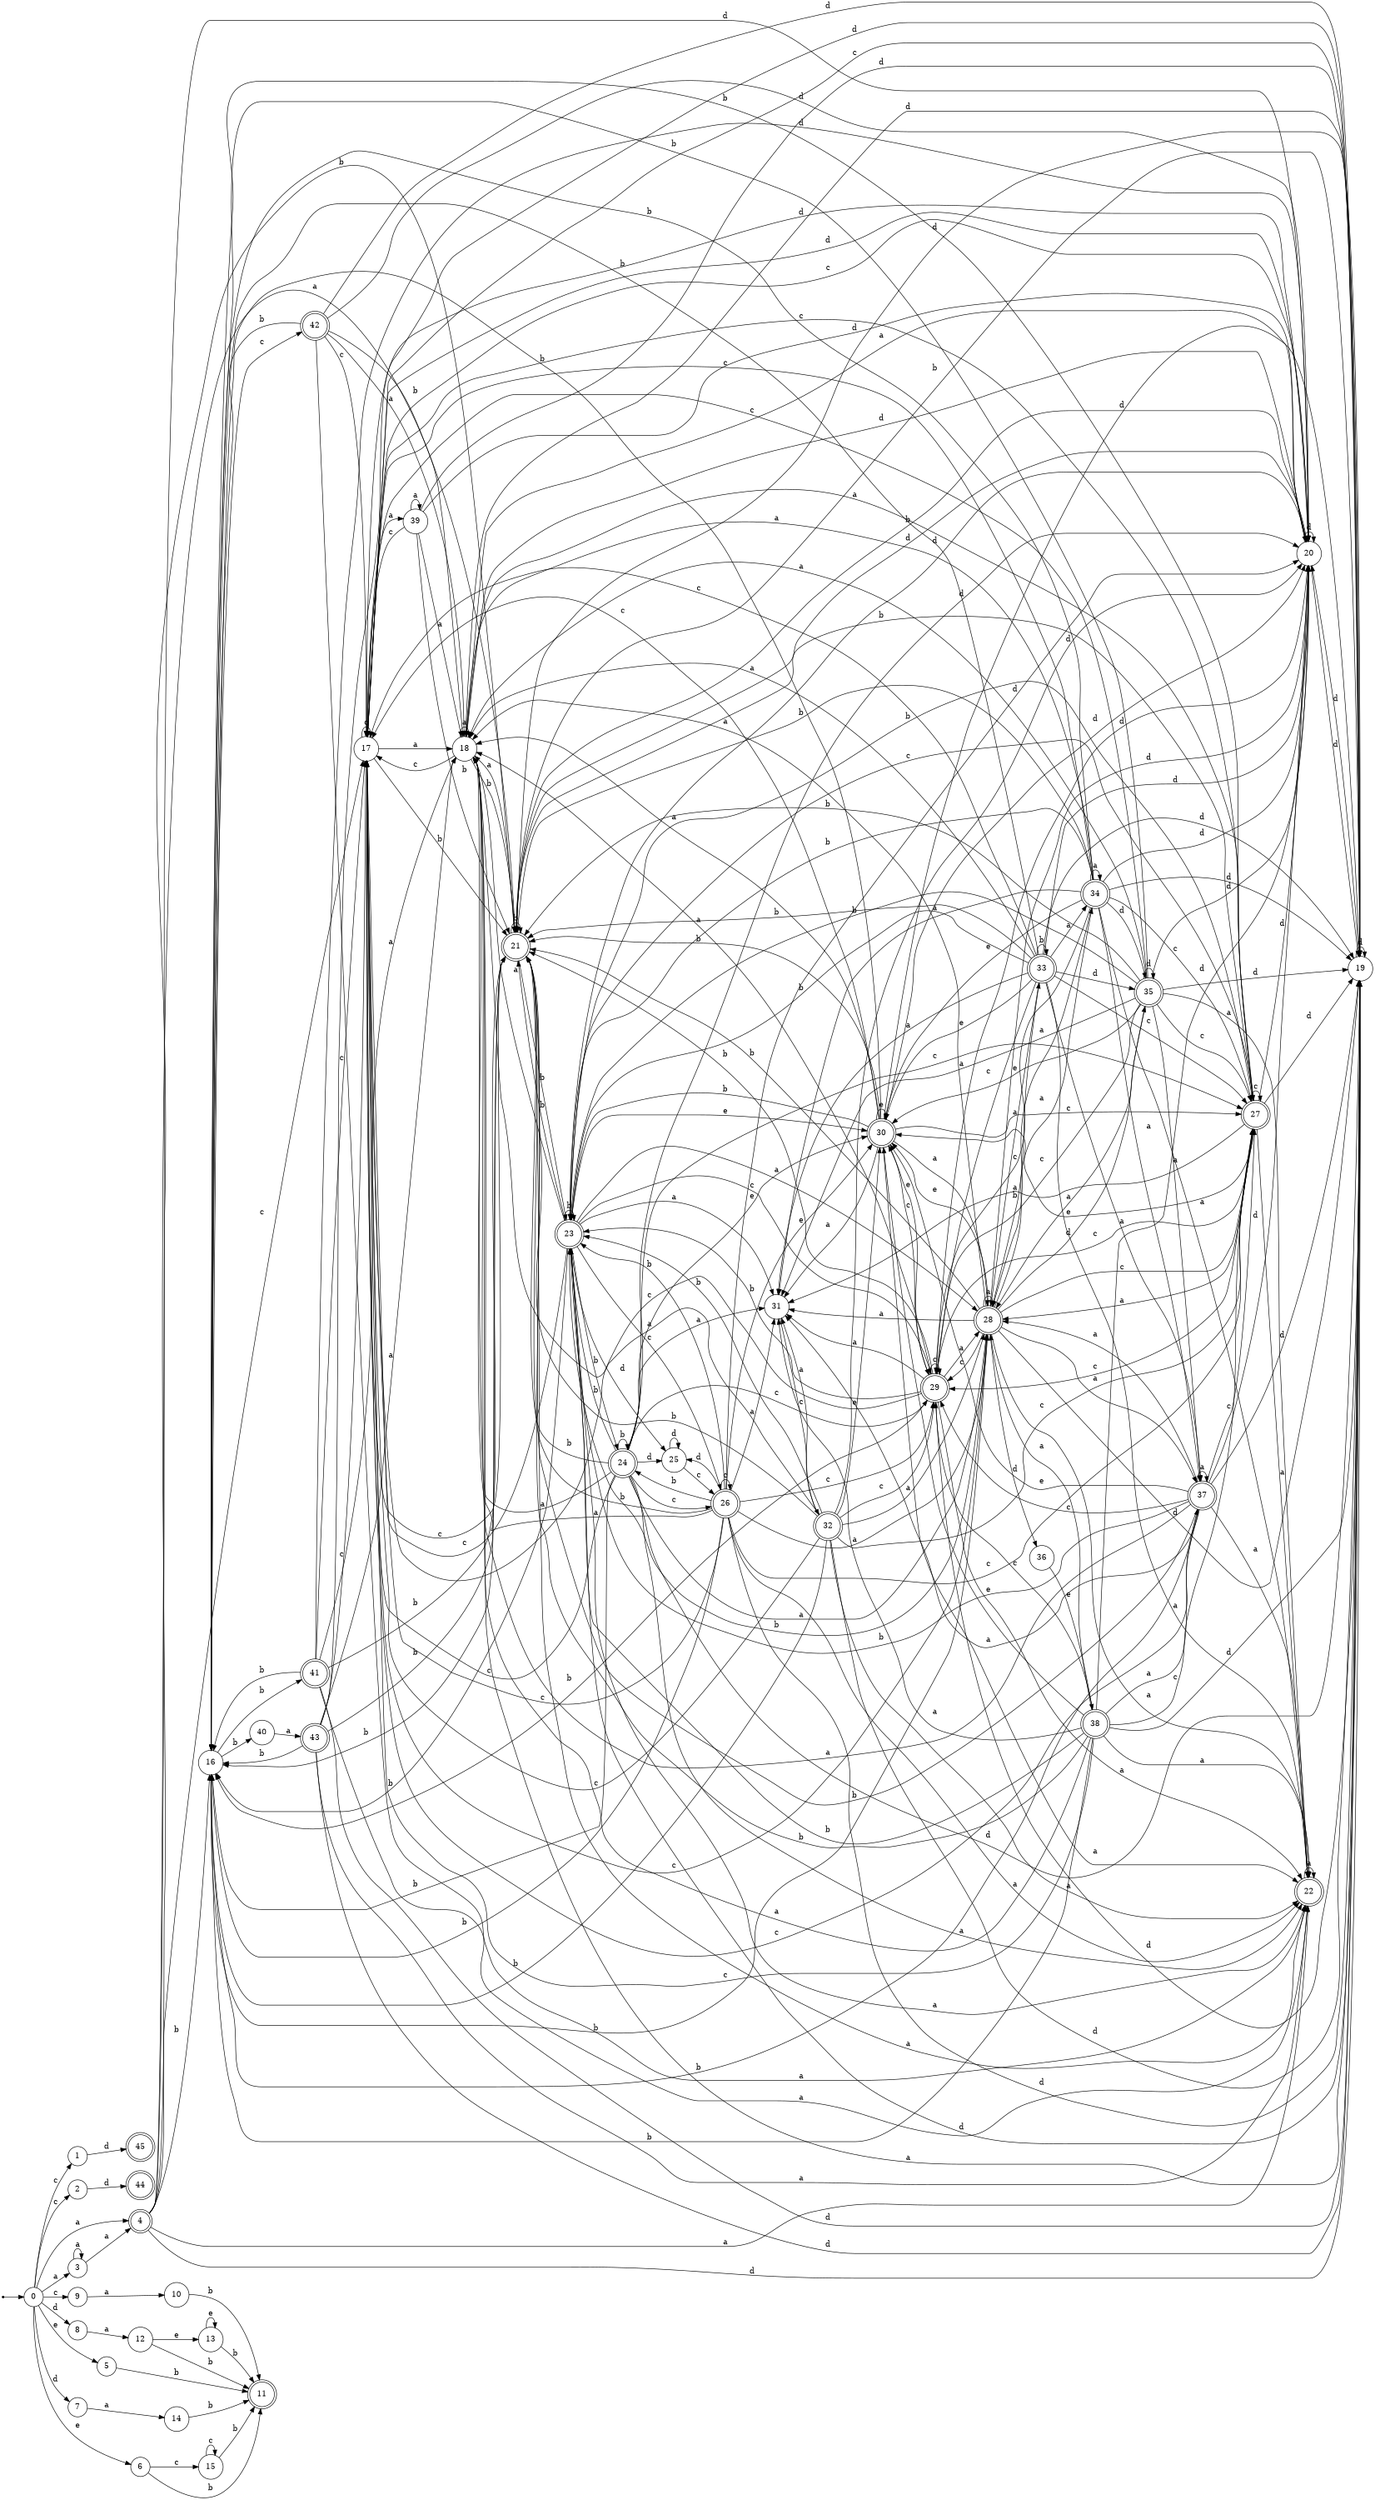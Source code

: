 digraph finite_state_machine {
rankdir=LR;
size="20,20";
node [shape = point]; "dummy0"
node [shape = circle]; "0";
"dummy0" -> "0";
node [shape = circle]; "1";
node [shape = circle]; "2";
node [shape = circle]; "3";
node [shape = doublecircle]; "4";node [shape = circle]; "5";
node [shape = circle]; "6";
node [shape = circle]; "7";
node [shape = circle]; "8";
node [shape = circle]; "9";
node [shape = circle]; "10";
node [shape = doublecircle]; "11";node [shape = circle]; "12";
node [shape = circle]; "13";
node [shape = circle]; "14";
node [shape = circle]; "15";
node [shape = circle]; "16";
node [shape = circle]; "17";
node [shape = circle]; "18";
node [shape = circle]; "19";
node [shape = circle]; "20";
node [shape = doublecircle]; "21";node [shape = doublecircle]; "22";node [shape = doublecircle]; "23";node [shape = doublecircle]; "24";node [shape = circle]; "25";
node [shape = doublecircle]; "26";node [shape = doublecircle]; "27";node [shape = doublecircle]; "28";node [shape = doublecircle]; "29";node [shape = doublecircle]; "30";node [shape = circle]; "31";
node [shape = doublecircle]; "32";node [shape = doublecircle]; "33";node [shape = doublecircle]; "34";node [shape = doublecircle]; "35";node [shape = circle]; "36";
node [shape = doublecircle]; "37";node [shape = doublecircle]; "38";node [shape = circle]; "39";
node [shape = circle]; "40";
node [shape = doublecircle]; "41";node [shape = doublecircle]; "42";node [shape = doublecircle]; "43";node [shape = doublecircle]; "44";node [shape = doublecircle]; "45";"0" -> "1" [label = "c"];
 "0" -> "2" [label = "c"];
 "0" -> "9" [label = "c"];
 "0" -> "3" [label = "a"];
 "0" -> "4" [label = "a"];
 "0" -> "5" [label = "e"];
 "0" -> "6" [label = "e"];
 "0" -> "8" [label = "d"];
 "0" -> "7" [label = "d"];
 "9" -> "10" [label = "a"];
 "10" -> "11" [label = "b"];
 "8" -> "12" [label = "a"];
 "12" -> "13" [label = "e"];
 "12" -> "11" [label = "b"];
 "13" -> "13" [label = "e"];
 "13" -> "11" [label = "b"];
 "7" -> "14" [label = "a"];
 "14" -> "11" [label = "b"];
 "6" -> "15" [label = "c"];
 "6" -> "11" [label = "b"];
 "15" -> "15" [label = "c"];
 "15" -> "11" [label = "b"];
 "5" -> "11" [label = "b"];
 "4" -> "16" [label = "b"];
 "4" -> "21" [label = "b"];
 "4" -> "17" [label = "c"];
 "4" -> "18" [label = "a"];
 "4" -> "22" [label = "a"];
 "4" -> "19" [label = "d"];
 "4" -> "20" [label = "d"];
 "22" -> "22" [label = "a"];
 "21" -> "16" [label = "b"];
 "21" -> "21" [label = "b"];
 "21" -> "23" [label = "b"];
 "21" -> "17" [label = "c"];
 "21" -> "18" [label = "a"];
 "21" -> "22" [label = "a"];
 "21" -> "19" [label = "d"];
 "21" -> "20" [label = "d"];
 "23" -> "24" [label = "b"];
 "23" -> "16" [label = "b"];
 "23" -> "21" [label = "b"];
 "23" -> "23" [label = "b"];
 "23" -> "25" [label = "d"];
 "23" -> "19" [label = "d"];
 "23" -> "20" [label = "d"];
 "23" -> "17" [label = "c"];
 "23" -> "26" [label = "c"];
 "23" -> "27" [label = "c"];
 "23" -> "29" [label = "c"];
 "23" -> "18" [label = "a"];
 "23" -> "28" [label = "a"];
 "23" -> "22" [label = "a"];
 "23" -> "31" [label = "a"];
 "23" -> "30" [label = "e"];
 "31" -> "32" [label = "c"];
 "32" -> "18" [label = "a"];
 "32" -> "28" [label = "a"];
 "32" -> "22" [label = "a"];
 "32" -> "31" [label = "a"];
 "32" -> "17" [label = "c"];
 "32" -> "27" [label = "c"];
 "32" -> "29" [label = "c"];
 "32" -> "30" [label = "e"];
 "32" -> "16" [label = "b"];
 "32" -> "21" [label = "b"];
 "32" -> "23" [label = "b"];
 "32" -> "19" [label = "d"];
 "32" -> "20" [label = "d"];
 "30" -> "30" [label = "e"];
 "30" -> "17" [label = "c"];
 "30" -> "27" [label = "c"];
 "30" -> "29" [label = "c"];
 "30" -> "18" [label = "a"];
 "30" -> "28" [label = "a"];
 "30" -> "22" [label = "a"];
 "30" -> "31" [label = "a"];
 "30" -> "16" [label = "b"];
 "30" -> "21" [label = "b"];
 "30" -> "23" [label = "b"];
 "30" -> "19" [label = "d"];
 "30" -> "20" [label = "d"];
 "29" -> "17" [label = "c"];
 "29" -> "27" [label = "c"];
 "29" -> "29" [label = "c"];
 "29" -> "18" [label = "a"];
 "29" -> "28" [label = "a"];
 "29" -> "22" [label = "a"];
 "29" -> "31" [label = "a"];
 "29" -> "30" [label = "e"];
 "29" -> "16" [label = "b"];
 "29" -> "21" [label = "b"];
 "29" -> "23" [label = "b"];
 "29" -> "19" [label = "d"];
 "29" -> "20" [label = "d"];
 "28" -> "34" [label = "a"];
 "28" -> "18" [label = "a"];
 "28" -> "37" [label = "a"];
 "28" -> "22" [label = "a"];
 "28" -> "28" [label = "a"];
 "28" -> "31" [label = "a"];
 "28" -> "16" [label = "b"];
 "28" -> "33" [label = "b"];
 "28" -> "21" [label = "b"];
 "28" -> "23" [label = "b"];
 "28" -> "19" [label = "d"];
 "28" -> "35" [label = "d"];
 "28" -> "36" [label = "d"];
 "28" -> "20" [label = "d"];
 "28" -> "17" [label = "c"];
 "28" -> "27" [label = "c"];
 "28" -> "29" [label = "c"];
 "28" -> "30" [label = "e"];
 "37" -> "18" [label = "a"];
 "37" -> "37" [label = "a"];
 "37" -> "22" [label = "a"];
 "37" -> "28" [label = "a"];
 "37" -> "31" [label = "a"];
 "37" -> "17" [label = "c"];
 "37" -> "27" [label = "c"];
 "37" -> "29" [label = "c"];
 "37" -> "30" [label = "e"];
 "37" -> "16" [label = "b"];
 "37" -> "21" [label = "b"];
 "37" -> "23" [label = "b"];
 "37" -> "19" [label = "d"];
 "37" -> "20" [label = "d"];
 "36" -> "38" [label = "e"];
 "38" -> "18" [label = "a"];
 "38" -> "37" [label = "a"];
 "38" -> "22" [label = "a"];
 "38" -> "28" [label = "a"];
 "38" -> "31" [label = "a"];
 "38" -> "17" [label = "c"];
 "38" -> "27" [label = "c"];
 "38" -> "29" [label = "c"];
 "38" -> "30" [label = "e"];
 "38" -> "16" [label = "b"];
 "38" -> "21" [label = "b"];
 "38" -> "23" [label = "b"];
 "38" -> "19" [label = "d"];
 "38" -> "20" [label = "d"];
 "35" -> "19" [label = "d"];
 "35" -> "35" [label = "d"];
 "35" -> "20" [label = "d"];
 "35" -> "18" [label = "a"];
 "35" -> "37" [label = "a"];
 "35" -> "22" [label = "a"];
 "35" -> "28" [label = "a"];
 "35" -> "31" [label = "a"];
 "35" -> "17" [label = "c"];
 "35" -> "27" [label = "c"];
 "35" -> "29" [label = "c"];
 "35" -> "30" [label = "e"];
 "35" -> "16" [label = "b"];
 "35" -> "21" [label = "b"];
 "35" -> "23" [label = "b"];
 "34" -> "34" [label = "a"];
 "34" -> "18" [label = "a"];
 "34" -> "37" [label = "a"];
 "34" -> "22" [label = "a"];
 "34" -> "28" [label = "a"];
 "34" -> "31" [label = "a"];
 "34" -> "19" [label = "d"];
 "34" -> "35" [label = "d"];
 "34" -> "20" [label = "d"];
 "34" -> "17" [label = "c"];
 "34" -> "27" [label = "c"];
 "34" -> "29" [label = "c"];
 "34" -> "30" [label = "e"];
 "34" -> "16" [label = "b"];
 "34" -> "21" [label = "b"];
 "34" -> "23" [label = "b"];
 "33" -> "16" [label = "b"];
 "33" -> "33" [label = "b"];
 "33" -> "21" [label = "b"];
 "33" -> "23" [label = "b"];
 "33" -> "34" [label = "a"];
 "33" -> "18" [label = "a"];
 "33" -> "37" [label = "a"];
 "33" -> "22" [label = "a"];
 "33" -> "28" [label = "a"];
 "33" -> "31" [label = "a"];
 "33" -> "19" [label = "d"];
 "33" -> "35" [label = "d"];
 "33" -> "20" [label = "d"];
 "33" -> "17" [label = "c"];
 "33" -> "27" [label = "c"];
 "33" -> "29" [label = "c"];
 "33" -> "30" [label = "e"];
 "27" -> "17" [label = "c"];
 "27" -> "27" [label = "c"];
 "27" -> "29" [label = "c"];
 "27" -> "18" [label = "a"];
 "27" -> "28" [label = "a"];
 "27" -> "22" [label = "a"];
 "27" -> "31" [label = "a"];
 "27" -> "30" [label = "e"];
 "27" -> "16" [label = "b"];
 "27" -> "21" [label = "b"];
 "27" -> "23" [label = "b"];
 "27" -> "19" [label = "d"];
 "27" -> "20" [label = "d"];
 "26" -> "17" [label = "c"];
 "26" -> "26" [label = "c"];
 "26" -> "27" [label = "c"];
 "26" -> "29" [label = "c"];
 "26" -> "25" [label = "d"];
 "26" -> "19" [label = "d"];
 "26" -> "20" [label = "d"];
 "26" -> "24" [label = "b"];
 "26" -> "16" [label = "b"];
 "26" -> "21" [label = "b"];
 "26" -> "23" [label = "b"];
 "26" -> "18" [label = "a"];
 "26" -> "28" [label = "a"];
 "26" -> "22" [label = "a"];
 "26" -> "31" [label = "a"];
 "26" -> "30" [label = "e"];
 "25" -> "25" [label = "d"];
 "25" -> "26" [label = "c"];
 "24" -> "24" [label = "b"];
 "24" -> "16" [label = "b"];
 "24" -> "21" [label = "b"];
 "24" -> "23" [label = "b"];
 "24" -> "25" [label = "d"];
 "24" -> "19" [label = "d"];
 "24" -> "20" [label = "d"];
 "24" -> "17" [label = "c"];
 "24" -> "26" [label = "c"];
 "24" -> "27" [label = "c"];
 "24" -> "29" [label = "c"];
 "24" -> "18" [label = "a"];
 "24" -> "28" [label = "a"];
 "24" -> "22" [label = "a"];
 "24" -> "31" [label = "a"];
 "24" -> "30" [label = "e"];
 "20" -> "19" [label = "d"];
 "20" -> "20" [label = "d"];
 "20" -> "18" [label = "a"];
 "20" -> "17" [label = "c"];
 "20" -> "21" [label = "b"];
 "19" -> "19" [label = "d"];
 "19" -> "20" [label = "d"];
 "19" -> "18" [label = "a"];
 "19" -> "17" [label = "c"];
 "19" -> "21" [label = "b"];
 "18" -> "18" [label = "a"];
 "18" -> "19" [label = "d"];
 "18" -> "20" [label = "d"];
 "18" -> "17" [label = "c"];
 "18" -> "21" [label = "b"];
 "17" -> "17" [label = "c"];
 "17" -> "18" [label = "a"];
 "17" -> "39" [label = "a"];
 "17" -> "19" [label = "d"];
 "17" -> "20" [label = "d"];
 "17" -> "21" [label = "b"];
 "39" -> "18" [label = "a"];
 "39" -> "39" [label = "a"];
 "39" -> "17" [label = "c"];
 "39" -> "19" [label = "d"];
 "39" -> "20" [label = "d"];
 "39" -> "21" [label = "b"];
 "16" -> "40" [label = "b"];
 "16" -> "41" [label = "b"];
 "16" -> "42" [label = "c"];
 "42" -> "16" [label = "b"];
 "42" -> "21" [label = "b"];
 "42" -> "17" [label = "c"];
 "42" -> "18" [label = "a"];
 "42" -> "22" [label = "a"];
 "42" -> "19" [label = "d"];
 "42" -> "20" [label = "d"];
 "41" -> "16" [label = "b"];
 "41" -> "21" [label = "b"];
 "41" -> "17" [label = "c"];
 "41" -> "18" [label = "a"];
 "41" -> "22" [label = "a"];
 "41" -> "19" [label = "d"];
 "41" -> "20" [label = "d"];
 "40" -> "43" [label = "a"];
 "43" -> "16" [label = "b"];
 "43" -> "21" [label = "b"];
 "43" -> "17" [label = "c"];
 "43" -> "18" [label = "a"];
 "43" -> "22" [label = "a"];
 "43" -> "19" [label = "d"];
 "43" -> "20" [label = "d"];
 "3" -> "3" [label = "a"];
 "3" -> "4" [label = "a"];
 "2" -> "44" [label = "d"];
 "1" -> "45" [label = "d"];
 }
